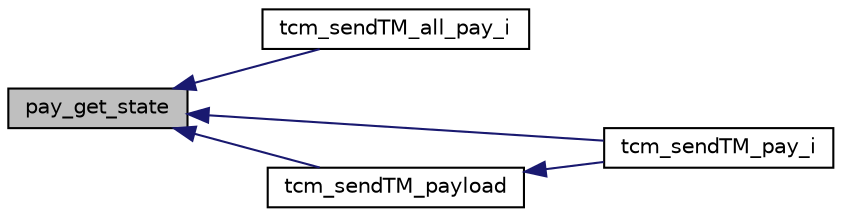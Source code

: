 digraph "pay_get_state"
{
 // INTERACTIVE_SVG=YES
  bgcolor="transparent";
  edge [fontname="Helvetica",fontsize="10",labelfontname="Helvetica",labelfontsize="10"];
  node [fontname="Helvetica",fontsize="10",shape=record];
  rankdir="LR";
  Node1 [label="pay_get_state",height=0.2,width=0.4,color="black", fillcolor="grey75", style="filled" fontcolor="black"];
  Node1 -> Node2 [dir="back",color="midnightblue",fontsize="10",style="solid",fontname="Helvetica"];
  Node2 [label="tcm_sendTM_all_pay_i",height=0.2,width=0.4,color="black",URL="$cmd_t_c_m_8h.html#a3db2447ae15149f3bd13b70c4949a937",tooltip="Envia la TM de TODOS los DAT_Payload pay_i usado como arumento (param) Toma el buffer de dat_get_Payl..."];
  Node1 -> Node3 [dir="back",color="midnightblue",fontsize="10",style="solid",fontname="Helvetica"];
  Node3 [label="tcm_sendTM_pay_i",height=0.2,width=0.4,color="black",URL="$cmd_t_c_m_8h.html#a12fcdad4d961366044ddcda38c6f6039",tooltip="Envia la TM de un DAT_Payload pay_i usado como arumento (param) Toma el buffer de dat_get_PayloadVar(..."];
  Node1 -> Node4 [dir="back",color="midnightblue",fontsize="10",style="solid",fontname="Helvetica"];
  Node4 [label="tcm_sendTM_payload",height=0.2,width=0.4,color="black",URL="$cmd_t_c_m_8h.html#a5215fb9dbefa1651447bf34a59fd2818",tooltip="Reads and transmit telemetry ralated to payloads. "];
  Node4 -> Node3 [dir="back",color="midnightblue",fontsize="10",style="solid",fontname="Helvetica"];
}
